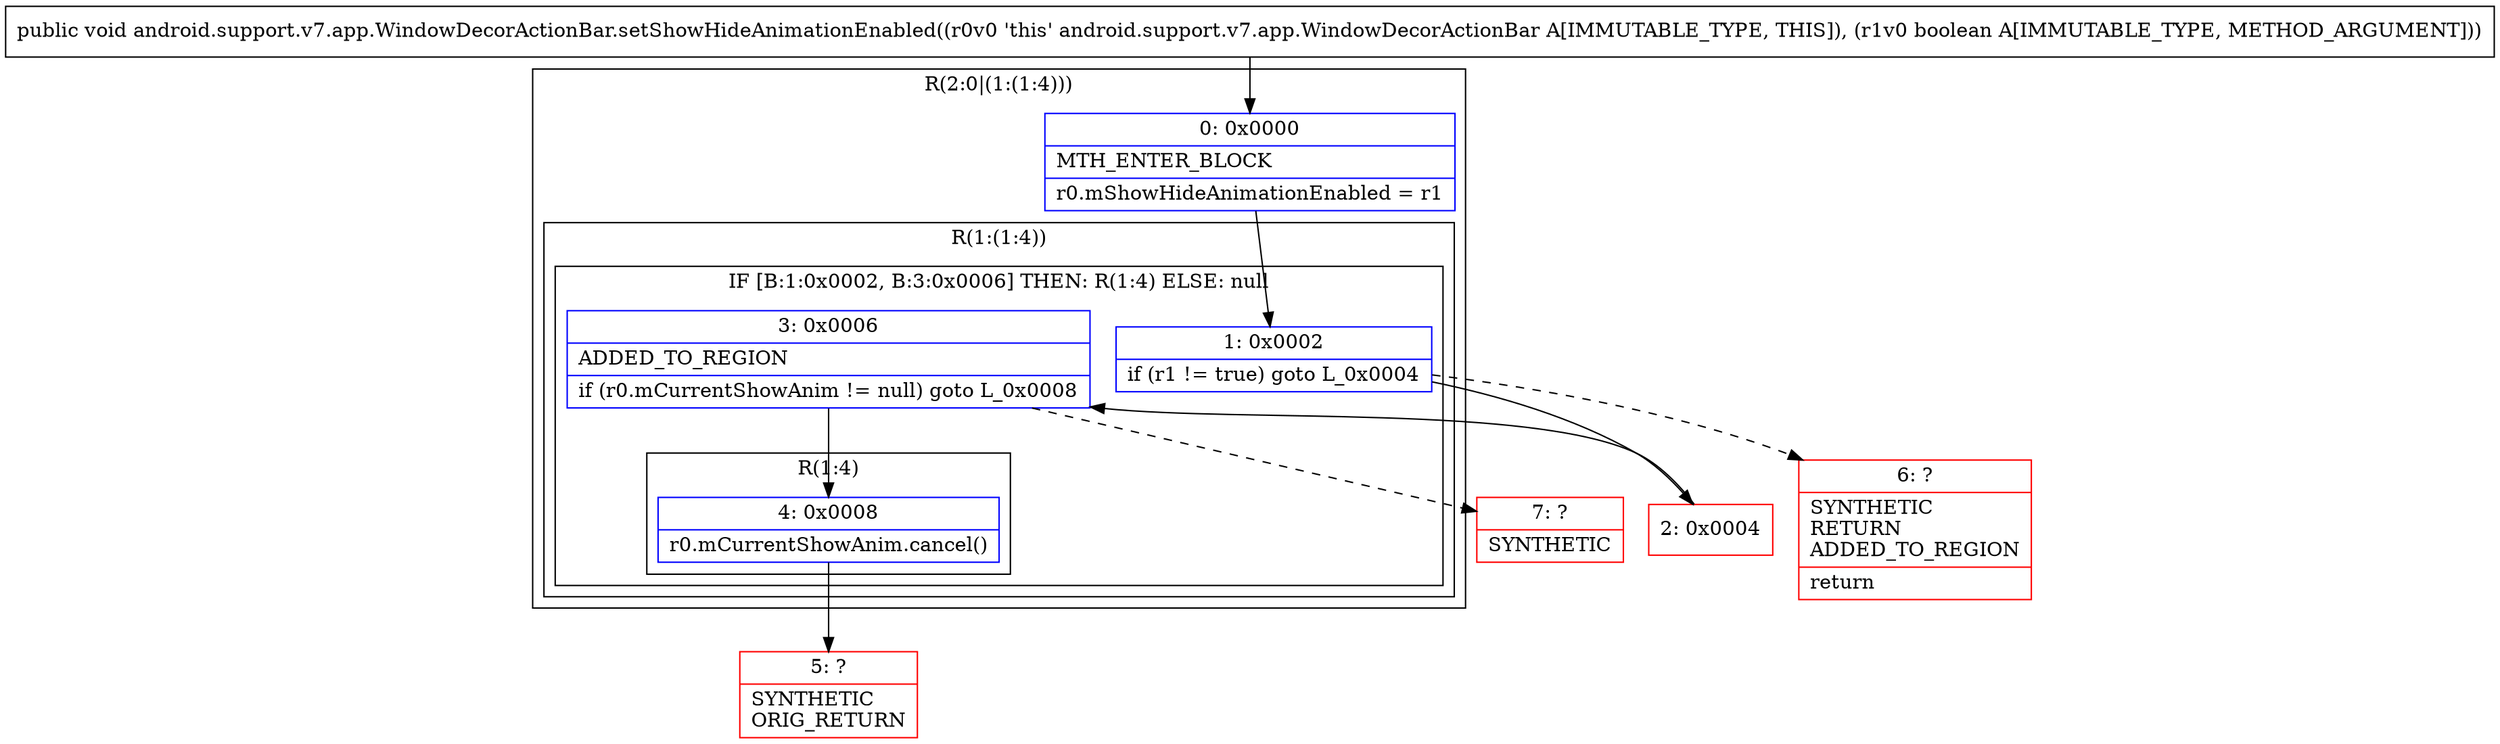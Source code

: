 digraph "CFG forandroid.support.v7.app.WindowDecorActionBar.setShowHideAnimationEnabled(Z)V" {
subgraph cluster_Region_641234848 {
label = "R(2:0|(1:(1:4)))";
node [shape=record,color=blue];
Node_0 [shape=record,label="{0\:\ 0x0000|MTH_ENTER_BLOCK\l|r0.mShowHideAnimationEnabled = r1\l}"];
subgraph cluster_Region_403143351 {
label = "R(1:(1:4))";
node [shape=record,color=blue];
subgraph cluster_IfRegion_812726860 {
label = "IF [B:1:0x0002, B:3:0x0006] THEN: R(1:4) ELSE: null";
node [shape=record,color=blue];
Node_1 [shape=record,label="{1\:\ 0x0002|if (r1 != true) goto L_0x0004\l}"];
Node_3 [shape=record,label="{3\:\ 0x0006|ADDED_TO_REGION\l|if (r0.mCurrentShowAnim != null) goto L_0x0008\l}"];
subgraph cluster_Region_329696027 {
label = "R(1:4)";
node [shape=record,color=blue];
Node_4 [shape=record,label="{4\:\ 0x0008|r0.mCurrentShowAnim.cancel()\l}"];
}
}
}
}
Node_2 [shape=record,color=red,label="{2\:\ 0x0004}"];
Node_5 [shape=record,color=red,label="{5\:\ ?|SYNTHETIC\lORIG_RETURN\l}"];
Node_6 [shape=record,color=red,label="{6\:\ ?|SYNTHETIC\lRETURN\lADDED_TO_REGION\l|return\l}"];
Node_7 [shape=record,color=red,label="{7\:\ ?|SYNTHETIC\l}"];
MethodNode[shape=record,label="{public void android.support.v7.app.WindowDecorActionBar.setShowHideAnimationEnabled((r0v0 'this' android.support.v7.app.WindowDecorActionBar A[IMMUTABLE_TYPE, THIS]), (r1v0 boolean A[IMMUTABLE_TYPE, METHOD_ARGUMENT])) }"];
MethodNode -> Node_0;
Node_0 -> Node_1;
Node_1 -> Node_2;
Node_1 -> Node_6[style=dashed];
Node_3 -> Node_4;
Node_3 -> Node_7[style=dashed];
Node_4 -> Node_5;
Node_2 -> Node_3;
}

